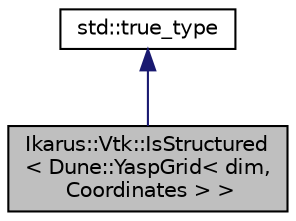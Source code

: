 digraph "Ikarus::Vtk::IsStructured&lt; Dune::YaspGrid&lt; dim, Coordinates &gt; &gt;"
{
 // LATEX_PDF_SIZE
  edge [fontname="Helvetica",fontsize="10",labelfontname="Helvetica",labelfontsize="10"];
  node [fontname="Helvetica",fontsize="10",shape=record];
  Node1 [label="Ikarus::Vtk::IsStructured\l\< Dune::YaspGrid\< dim,\l Coordinates \> \>",height=0.2,width=0.4,color="black", fillcolor="grey75", style="filled", fontcolor="black",tooltip="Specialization of IsStructured for YASPGrids, inherits from true_type."];
  Node2 -> Node1 [dir="back",color="midnightblue",fontsize="10",style="solid",fontname="Helvetica"];
  Node2 [label="std::true_type",height=0.2,width=0.4,color="black", fillcolor="white", style="filled",tooltip=" "];
}
